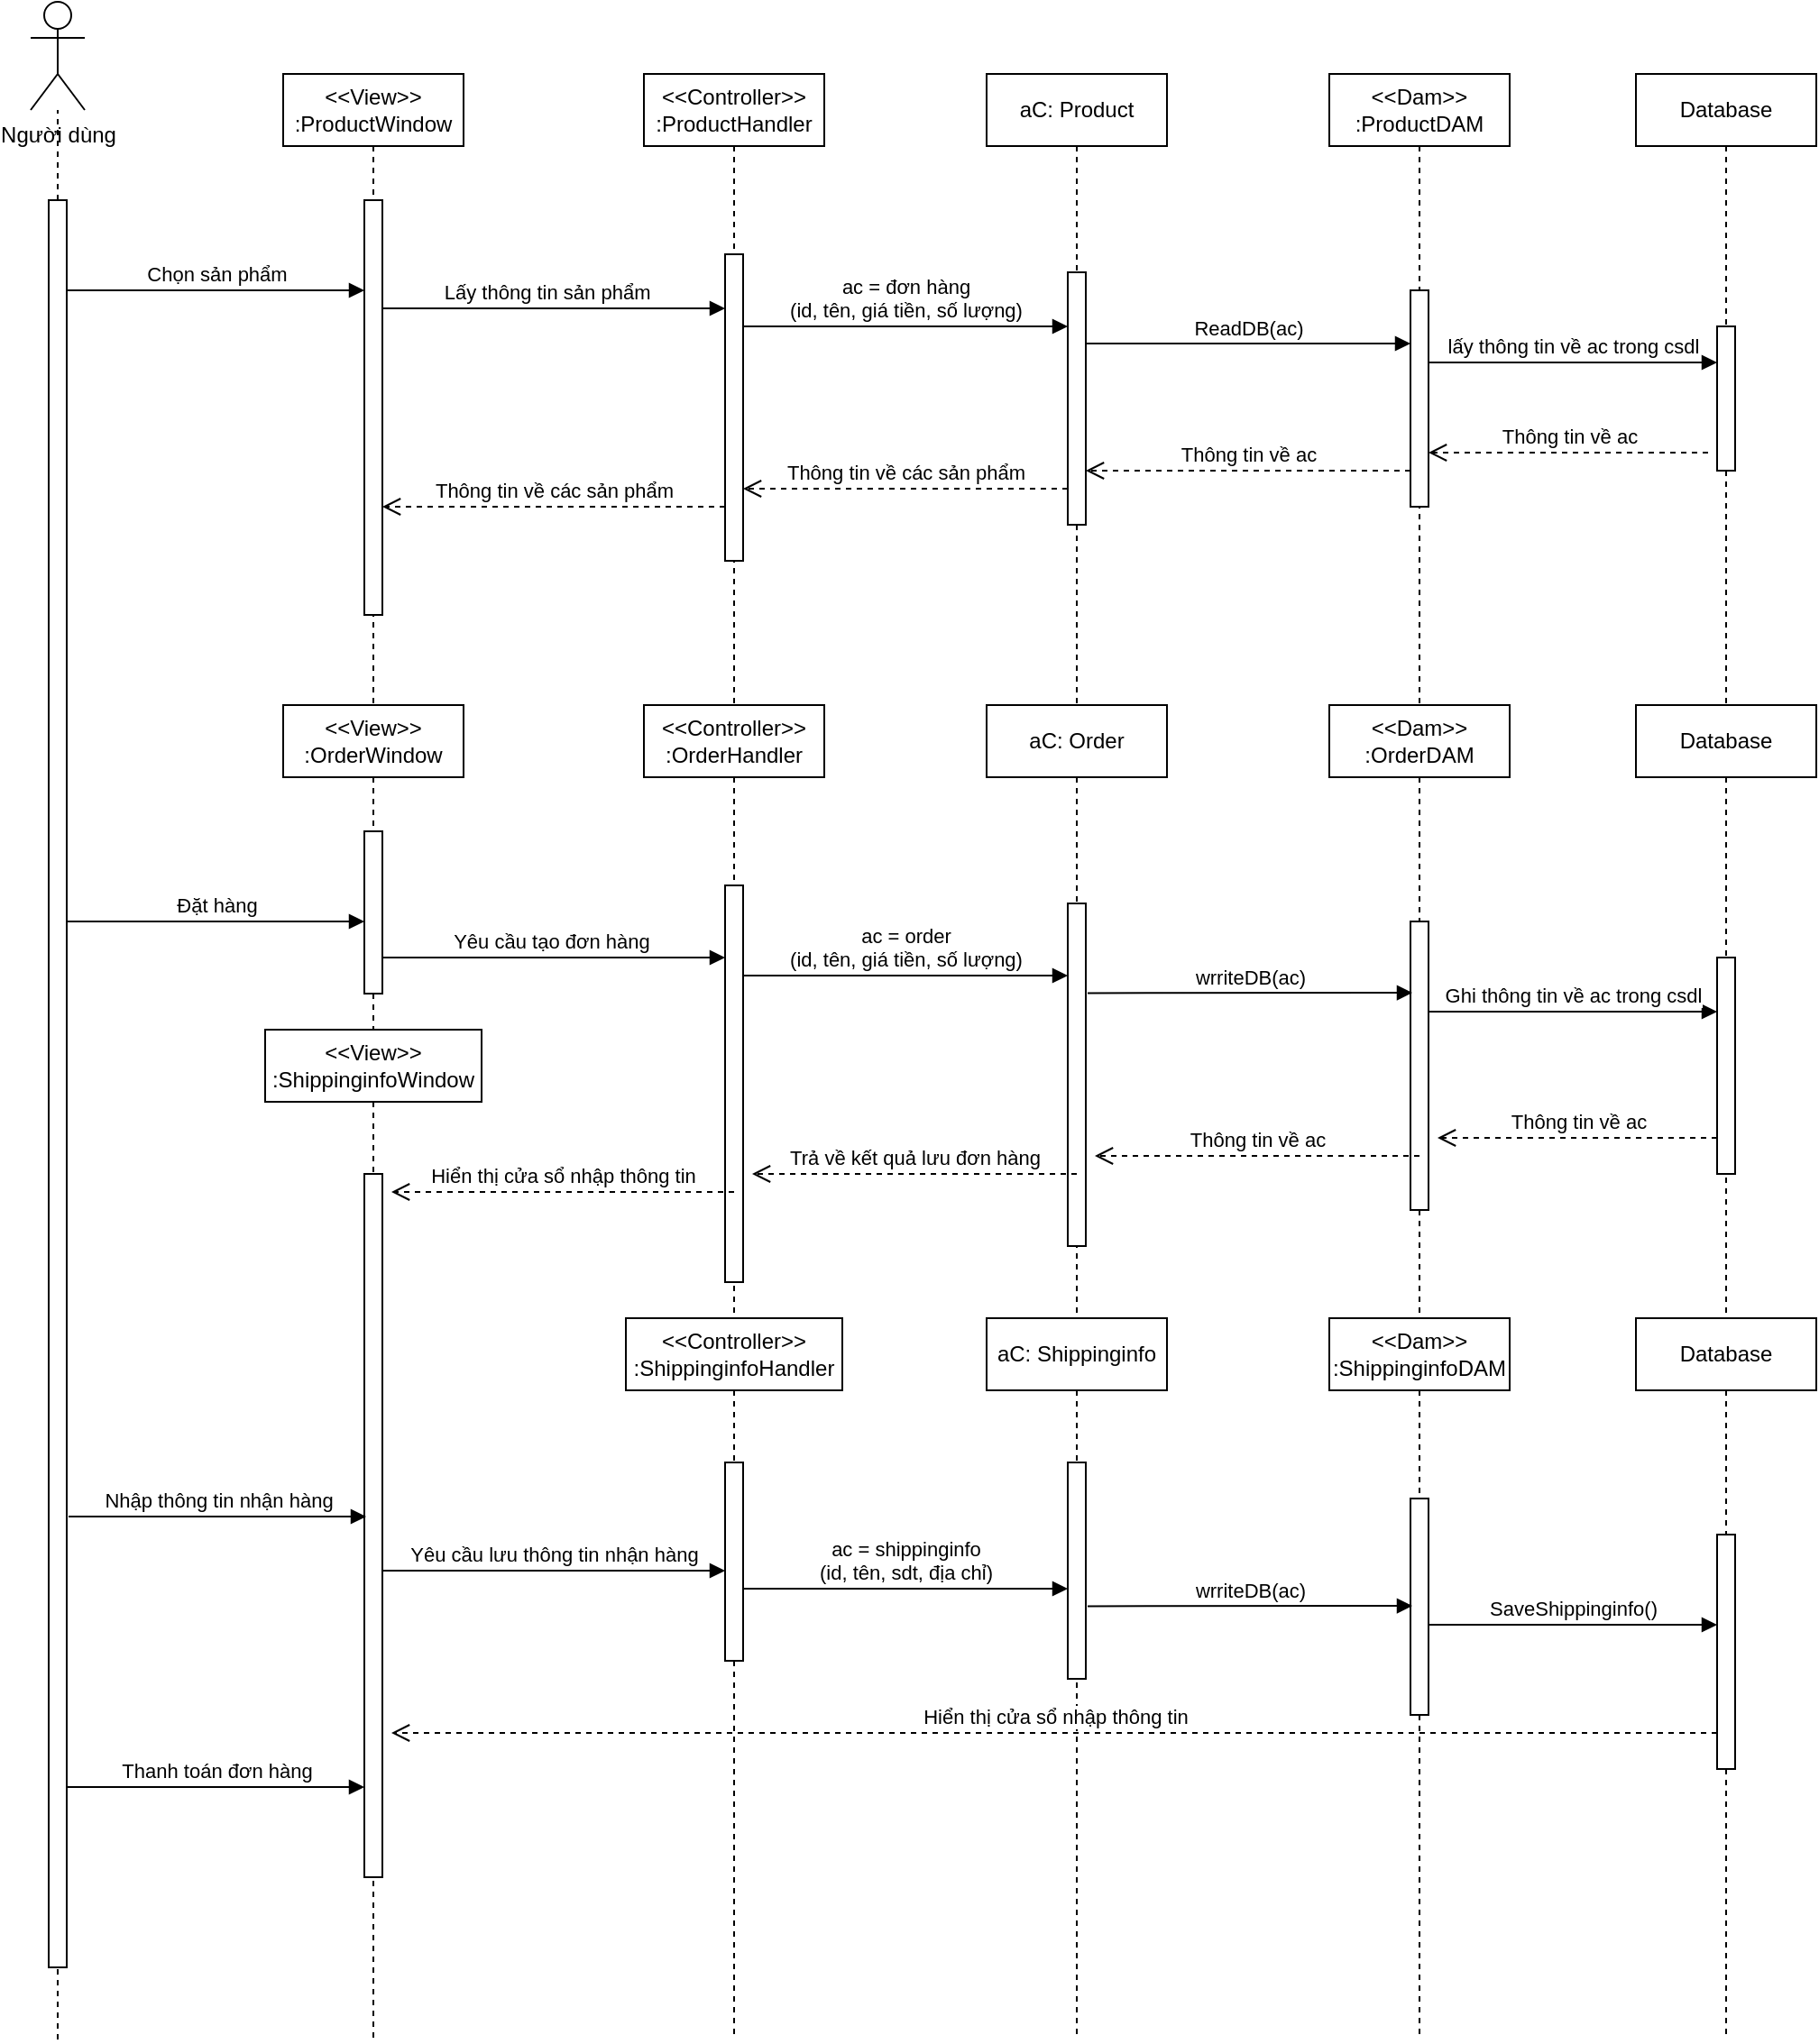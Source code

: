 <mxfile version="27.0.6">
  <diagram name="Page-1" id="2YBvvXClWsGukQMizWep">
    <mxGraphModel dx="1584" dy="870" grid="1" gridSize="10" guides="1" tooltips="1" connect="1" arrows="1" fold="1" page="1" pageScale="1" pageWidth="850" pageHeight="1100" math="0" shadow="0">
      <root>
        <mxCell id="0" />
        <mxCell id="1" parent="0" />
        <mxCell id="aM9ryv3xv72pqoxQDRHE-1" value="&amp;lt;&amp;lt;View&amp;gt;&amp;gt;&lt;div&gt;:ProductWindow&lt;/div&gt;" style="shape=umlLifeline;perimeter=lifelinePerimeter;whiteSpace=wrap;html=1;container=0;dropTarget=0;collapsible=0;recursiveResize=0;outlineConnect=0;portConstraint=eastwest;newEdgeStyle={&quot;edgeStyle&quot;:&quot;elbowEdgeStyle&quot;,&quot;elbow&quot;:&quot;vertical&quot;,&quot;curved&quot;:0,&quot;rounded&quot;:0};" parent="1" vertex="1">
          <mxGeometry x="250" y="190" width="100" height="350" as="geometry" />
        </mxCell>
        <mxCell id="aM9ryv3xv72pqoxQDRHE-2" value="" style="html=1;points=[];perimeter=orthogonalPerimeter;outlineConnect=0;targetShapes=umlLifeline;portConstraint=eastwest;newEdgeStyle={&quot;edgeStyle&quot;:&quot;elbowEdgeStyle&quot;,&quot;elbow&quot;:&quot;vertical&quot;,&quot;curved&quot;:0,&quot;rounded&quot;:0};" parent="aM9ryv3xv72pqoxQDRHE-1" vertex="1">
          <mxGeometry x="45" y="70" width="10" height="230" as="geometry" />
        </mxCell>
        <mxCell id="aM9ryv3xv72pqoxQDRHE-5" value="&amp;lt;&amp;lt;Controller&amp;gt;&amp;gt;&lt;div&gt;:ProductHandler&lt;/div&gt;" style="shape=umlLifeline;perimeter=lifelinePerimeter;whiteSpace=wrap;html=1;container=0;dropTarget=0;collapsible=0;recursiveResize=0;outlineConnect=0;portConstraint=eastwest;newEdgeStyle={&quot;edgeStyle&quot;:&quot;elbowEdgeStyle&quot;,&quot;elbow&quot;:&quot;vertical&quot;,&quot;curved&quot;:0,&quot;rounded&quot;:0};" parent="1" vertex="1">
          <mxGeometry x="450" y="190" width="100" height="350" as="geometry" />
        </mxCell>
        <mxCell id="aM9ryv3xv72pqoxQDRHE-6" value="" style="html=1;points=[];perimeter=orthogonalPerimeter;outlineConnect=0;targetShapes=umlLifeline;portConstraint=eastwest;newEdgeStyle={&quot;edgeStyle&quot;:&quot;elbowEdgeStyle&quot;,&quot;elbow&quot;:&quot;vertical&quot;,&quot;curved&quot;:0,&quot;rounded&quot;:0};" parent="aM9ryv3xv72pqoxQDRHE-5" vertex="1">
          <mxGeometry x="45" y="100" width="10" height="170" as="geometry" />
        </mxCell>
        <mxCell id="aM9ryv3xv72pqoxQDRHE-7" value="Lấy thông tin sản phẩm&lt;span style=&quot;white-space: pre;&quot;&gt;&#x9;&lt;/span&gt;" style="html=1;verticalAlign=bottom;endArrow=block;edgeStyle=elbowEdgeStyle;elbow=vertical;curved=0;rounded=0;" parent="1" source="aM9ryv3xv72pqoxQDRHE-2" target="aM9ryv3xv72pqoxQDRHE-6" edge="1">
          <mxGeometry relative="1" as="geometry">
            <mxPoint x="310" y="320" as="sourcePoint" />
            <Array as="points">
              <mxPoint x="415" y="320" />
            </Array>
            <mxPoint x="490" y="320" as="targetPoint" />
            <mxPoint as="offset" />
          </mxGeometry>
        </mxCell>
        <mxCell id="aM9ryv3xv72pqoxQDRHE-8" value="Thông tin về các sản phẩm" style="html=1;verticalAlign=bottom;endArrow=open;dashed=1;endSize=8;edgeStyle=elbowEdgeStyle;elbow=vertical;curved=0;rounded=0;" parent="1" source="aM9ryv3xv72pqoxQDRHE-6" target="aM9ryv3xv72pqoxQDRHE-2" edge="1">
          <mxGeometry relative="1" as="geometry">
            <mxPoint x="310" y="430" as="targetPoint" />
            <Array as="points">
              <mxPoint x="425" y="430" />
            </Array>
            <mxPoint x="470" y="430" as="sourcePoint" />
          </mxGeometry>
        </mxCell>
        <mxCell id="xA2Wl5JB03KacFfY15XN-1" value="aC: Product" style="shape=umlLifeline;perimeter=lifelinePerimeter;whiteSpace=wrap;html=1;container=0;dropTarget=0;collapsible=0;recursiveResize=0;outlineConnect=0;portConstraint=eastwest;newEdgeStyle={&quot;edgeStyle&quot;:&quot;elbowEdgeStyle&quot;,&quot;elbow&quot;:&quot;vertical&quot;,&quot;curved&quot;:0,&quot;rounded&quot;:0};" vertex="1" parent="1">
          <mxGeometry x="640" y="190" width="100" height="350" as="geometry" />
        </mxCell>
        <mxCell id="xA2Wl5JB03KacFfY15XN-2" value="" style="html=1;points=[];perimeter=orthogonalPerimeter;outlineConnect=0;targetShapes=umlLifeline;portConstraint=eastwest;newEdgeStyle={&quot;edgeStyle&quot;:&quot;elbowEdgeStyle&quot;,&quot;elbow&quot;:&quot;vertical&quot;,&quot;curved&quot;:0,&quot;rounded&quot;:0};" vertex="1" parent="xA2Wl5JB03KacFfY15XN-1">
          <mxGeometry x="45" y="110" width="10" height="140" as="geometry" />
        </mxCell>
        <mxCell id="xA2Wl5JB03KacFfY15XN-3" value="&amp;lt;&amp;lt;Dam&amp;gt;&amp;gt;&lt;div&gt;:ProductDAM&lt;/div&gt;" style="shape=umlLifeline;perimeter=lifelinePerimeter;whiteSpace=wrap;html=1;container=0;dropTarget=0;collapsible=0;recursiveResize=0;outlineConnect=0;portConstraint=eastwest;newEdgeStyle={&quot;edgeStyle&quot;:&quot;elbowEdgeStyle&quot;,&quot;elbow&quot;:&quot;vertical&quot;,&quot;curved&quot;:0,&quot;rounded&quot;:0};" vertex="1" parent="1">
          <mxGeometry x="830" y="190" width="100" height="350" as="geometry" />
        </mxCell>
        <mxCell id="xA2Wl5JB03KacFfY15XN-4" value="" style="html=1;points=[];perimeter=orthogonalPerimeter;outlineConnect=0;targetShapes=umlLifeline;portConstraint=eastwest;newEdgeStyle={&quot;edgeStyle&quot;:&quot;elbowEdgeStyle&quot;,&quot;elbow&quot;:&quot;vertical&quot;,&quot;curved&quot;:0,&quot;rounded&quot;:0};" vertex="1" parent="xA2Wl5JB03KacFfY15XN-3">
          <mxGeometry x="45" y="120" width="10" height="120" as="geometry" />
        </mxCell>
        <mxCell id="xA2Wl5JB03KacFfY15XN-5" value="Database" style="shape=umlLifeline;perimeter=lifelinePerimeter;whiteSpace=wrap;html=1;container=0;dropTarget=0;collapsible=0;recursiveResize=0;outlineConnect=0;portConstraint=eastwest;newEdgeStyle={&quot;edgeStyle&quot;:&quot;elbowEdgeStyle&quot;,&quot;elbow&quot;:&quot;vertical&quot;,&quot;curved&quot;:0,&quot;rounded&quot;:0};" vertex="1" parent="1">
          <mxGeometry x="1000" y="190" width="100" height="350" as="geometry" />
        </mxCell>
        <mxCell id="xA2Wl5JB03KacFfY15XN-6" value="" style="html=1;points=[];perimeter=orthogonalPerimeter;outlineConnect=0;targetShapes=umlLifeline;portConstraint=eastwest;newEdgeStyle={&quot;edgeStyle&quot;:&quot;elbowEdgeStyle&quot;,&quot;elbow&quot;:&quot;vertical&quot;,&quot;curved&quot;:0,&quot;rounded&quot;:0};" vertex="1" parent="xA2Wl5JB03KacFfY15XN-5">
          <mxGeometry x="45" y="140" width="10" height="80" as="geometry" />
        </mxCell>
        <mxCell id="xA2Wl5JB03KacFfY15XN-7" value="ac = đơn hàng&lt;div&gt;(id, tên, giá tiền, số lượng)&lt;/div&gt;" style="html=1;verticalAlign=bottom;endArrow=block;edgeStyle=elbowEdgeStyle;elbow=horizontal;curved=0;rounded=0;" edge="1" parent="1" source="aM9ryv3xv72pqoxQDRHE-6" target="xA2Wl5JB03KacFfY15XN-2">
          <mxGeometry relative="1" as="geometry">
            <mxPoint x="510" y="330" as="sourcePoint" />
            <Array as="points">
              <mxPoint x="600" y="330" />
            </Array>
            <mxPoint x="650" y="330" as="targetPoint" />
            <mxPoint as="offset" />
          </mxGeometry>
        </mxCell>
        <mxCell id="xA2Wl5JB03KacFfY15XN-8" value="ReadDB(ac)" style="html=1;verticalAlign=bottom;endArrow=block;edgeStyle=elbowEdgeStyle;elbow=vertical;curved=0;rounded=0;" edge="1" parent="1" source="xA2Wl5JB03KacFfY15XN-2" target="xA2Wl5JB03KacFfY15XN-4">
          <mxGeometry relative="1" as="geometry">
            <mxPoint x="700" y="339.5" as="sourcePoint" />
            <Array as="points">
              <mxPoint x="790" y="339.5" />
            </Array>
            <mxPoint x="890" y="340" as="targetPoint" />
            <mxPoint as="offset" />
          </mxGeometry>
        </mxCell>
        <mxCell id="xA2Wl5JB03KacFfY15XN-9" value="lấy thông tin về ac trong csdl" style="html=1;verticalAlign=bottom;endArrow=block;edgeStyle=elbowEdgeStyle;elbow=vertical;curved=0;rounded=0;" edge="1" parent="1" source="xA2Wl5JB03KacFfY15XN-4" target="xA2Wl5JB03KacFfY15XN-6">
          <mxGeometry relative="1" as="geometry">
            <mxPoint x="890" y="350" as="sourcePoint" />
            <Array as="points">
              <mxPoint x="980" y="350" />
            </Array>
            <mxPoint x="1020" y="350" as="targetPoint" />
            <mxPoint as="offset" />
          </mxGeometry>
        </mxCell>
        <mxCell id="xA2Wl5JB03KacFfY15XN-14" value="Người dùng" style="shape=umlActor;verticalLabelPosition=bottom;verticalAlign=top;html=1;outlineConnect=0;" vertex="1" parent="1">
          <mxGeometry x="110" y="150" width="30" height="60" as="geometry" />
        </mxCell>
        <mxCell id="xA2Wl5JB03KacFfY15XN-16" value="" style="endArrow=none;dashed=1;html=1;rounded=0;" edge="1" parent="1" target="xA2Wl5JB03KacFfY15XN-14">
          <mxGeometry width="50" height="50" relative="1" as="geometry">
            <mxPoint x="125" y="1280" as="sourcePoint" />
            <mxPoint x="470" y="470" as="targetPoint" />
          </mxGeometry>
        </mxCell>
        <mxCell id="xA2Wl5JB03KacFfY15XN-11" value="" style="html=1;points=[];perimeter=orthogonalPerimeter;outlineConnect=0;targetShapes=umlLifeline;portConstraint=eastwest;newEdgeStyle={&quot;edgeStyle&quot;:&quot;elbowEdgeStyle&quot;,&quot;elbow&quot;:&quot;vertical&quot;,&quot;curved&quot;:0,&quot;rounded&quot;:0};" vertex="1" parent="1">
          <mxGeometry x="120" y="260" width="10" height="980" as="geometry" />
        </mxCell>
        <mxCell id="xA2Wl5JB03KacFfY15XN-63" value="Chọn sản phẩm" style="html=1;verticalAlign=bottom;endArrow=block;edgeStyle=elbowEdgeStyle;elbow=vertical;curved=0;rounded=0;" edge="1" parent="1" target="aM9ryv3xv72pqoxQDRHE-2">
          <mxGeometry relative="1" as="geometry">
            <mxPoint x="130" y="310" as="sourcePoint" />
            <Array as="points">
              <mxPoint x="225" y="310" />
            </Array>
            <mxPoint x="270" y="310" as="targetPoint" />
            <mxPoint as="offset" />
          </mxGeometry>
        </mxCell>
        <mxCell id="xA2Wl5JB03KacFfY15XN-64" value="Thông tin về ac" style="html=1;verticalAlign=bottom;endArrow=open;dashed=1;endSize=8;edgeStyle=elbowEdgeStyle;elbow=vertical;curved=0;rounded=0;" edge="1" parent="1" target="xA2Wl5JB03KacFfY15XN-4">
          <mxGeometry relative="1" as="geometry">
            <mxPoint x="900" y="400" as="targetPoint" />
            <Array as="points">
              <mxPoint x="965" y="400" />
            </Array>
            <mxPoint x="1040" y="400" as="sourcePoint" />
          </mxGeometry>
        </mxCell>
        <mxCell id="xA2Wl5JB03KacFfY15XN-65" value="Thông tin về ac" style="html=1;verticalAlign=bottom;endArrow=open;dashed=1;endSize=8;edgeStyle=elbowEdgeStyle;elbow=vertical;curved=0;rounded=0;" edge="1" parent="1" source="xA2Wl5JB03KacFfY15XN-4" target="xA2Wl5JB03KacFfY15XN-2">
          <mxGeometry relative="1" as="geometry">
            <mxPoint x="710" y="410" as="targetPoint" />
            <Array as="points">
              <mxPoint x="805" y="410" />
            </Array>
            <mxPoint x="870" y="410" as="sourcePoint" />
          </mxGeometry>
        </mxCell>
        <mxCell id="xA2Wl5JB03KacFfY15XN-66" value="Thông tin về các sản phẩm" style="html=1;verticalAlign=bottom;endArrow=open;dashed=1;endSize=8;edgeStyle=elbowEdgeStyle;elbow=vertical;curved=0;rounded=0;" edge="1" parent="1" source="xA2Wl5JB03KacFfY15XN-2" target="aM9ryv3xv72pqoxQDRHE-6">
          <mxGeometry relative="1" as="geometry">
            <mxPoint x="540" y="420" as="targetPoint" />
            <Array as="points">
              <mxPoint x="610" y="420" />
            </Array>
            <mxPoint x="680" y="420" as="sourcePoint" />
          </mxGeometry>
        </mxCell>
        <mxCell id="xA2Wl5JB03KacFfY15XN-126" value="Đặt hàng" style="html=1;verticalAlign=bottom;endArrow=block;edgeStyle=elbowEdgeStyle;elbow=vertical;curved=0;rounded=0;" edge="1" parent="1">
          <mxGeometry relative="1" as="geometry">
            <mxPoint x="130" y="660" as="sourcePoint" />
            <Array as="points">
              <mxPoint x="225" y="660" />
            </Array>
            <mxPoint x="295" y="660" as="targetPoint" />
            <mxPoint as="offset" />
          </mxGeometry>
        </mxCell>
        <mxCell id="xA2Wl5JB03KacFfY15XN-129" value="&amp;lt;&amp;lt;View&amp;gt;&amp;gt;&lt;div&gt;:OrderWindow&lt;/div&gt;" style="shape=umlLifeline;perimeter=lifelinePerimeter;whiteSpace=wrap;html=1;container=0;dropTarget=0;collapsible=0;recursiveResize=0;outlineConnect=0;portConstraint=eastwest;newEdgeStyle={&quot;edgeStyle&quot;:&quot;elbowEdgeStyle&quot;,&quot;elbow&quot;:&quot;vertical&quot;,&quot;curved&quot;:0,&quot;rounded&quot;:0};" vertex="1" parent="1">
          <mxGeometry x="250" y="540" width="100" height="200" as="geometry" />
        </mxCell>
        <mxCell id="xA2Wl5JB03KacFfY15XN-130" value="" style="html=1;points=[];perimeter=orthogonalPerimeter;outlineConnect=0;targetShapes=umlLifeline;portConstraint=eastwest;newEdgeStyle={&quot;edgeStyle&quot;:&quot;elbowEdgeStyle&quot;,&quot;elbow&quot;:&quot;vertical&quot;,&quot;curved&quot;:0,&quot;rounded&quot;:0};" vertex="1" parent="xA2Wl5JB03KacFfY15XN-129">
          <mxGeometry x="45" y="70" width="10" height="90" as="geometry" />
        </mxCell>
        <mxCell id="xA2Wl5JB03KacFfY15XN-131" value="&amp;lt;&amp;lt;Controller&amp;gt;&amp;gt;&lt;div&gt;:OrderHandler&lt;/div&gt;" style="shape=umlLifeline;perimeter=lifelinePerimeter;whiteSpace=wrap;html=1;container=0;dropTarget=0;collapsible=0;recursiveResize=0;outlineConnect=0;portConstraint=eastwest;newEdgeStyle={&quot;edgeStyle&quot;:&quot;elbowEdgeStyle&quot;,&quot;elbow&quot;:&quot;vertical&quot;,&quot;curved&quot;:0,&quot;rounded&quot;:0};" vertex="1" parent="1">
          <mxGeometry x="450" y="540" width="100" height="380" as="geometry" />
        </mxCell>
        <mxCell id="xA2Wl5JB03KacFfY15XN-132" value="" style="html=1;points=[];perimeter=orthogonalPerimeter;outlineConnect=0;targetShapes=umlLifeline;portConstraint=eastwest;newEdgeStyle={&quot;edgeStyle&quot;:&quot;elbowEdgeStyle&quot;,&quot;elbow&quot;:&quot;vertical&quot;,&quot;curved&quot;:0,&quot;rounded&quot;:0};" vertex="1" parent="xA2Wl5JB03KacFfY15XN-131">
          <mxGeometry x="45" y="100" width="10" height="220" as="geometry" />
        </mxCell>
        <mxCell id="xA2Wl5JB03KacFfY15XN-133" value="aC: Order" style="shape=umlLifeline;perimeter=lifelinePerimeter;whiteSpace=wrap;html=1;container=0;dropTarget=0;collapsible=0;recursiveResize=0;outlineConnect=0;portConstraint=eastwest;newEdgeStyle={&quot;edgeStyle&quot;:&quot;elbowEdgeStyle&quot;,&quot;elbow&quot;:&quot;vertical&quot;,&quot;curved&quot;:0,&quot;rounded&quot;:0};" vertex="1" parent="1">
          <mxGeometry x="640" y="540" width="100" height="380" as="geometry" />
        </mxCell>
        <mxCell id="xA2Wl5JB03KacFfY15XN-134" value="" style="html=1;points=[];perimeter=orthogonalPerimeter;outlineConnect=0;targetShapes=umlLifeline;portConstraint=eastwest;newEdgeStyle={&quot;edgeStyle&quot;:&quot;elbowEdgeStyle&quot;,&quot;elbow&quot;:&quot;vertical&quot;,&quot;curved&quot;:0,&quot;rounded&quot;:0};" vertex="1" parent="xA2Wl5JB03KacFfY15XN-133">
          <mxGeometry x="45" y="110" width="10" height="190" as="geometry" />
        </mxCell>
        <mxCell id="xA2Wl5JB03KacFfY15XN-135" value="&amp;lt;&amp;lt;Dam&amp;gt;&amp;gt;&lt;div&gt;:OrderDAM&lt;/div&gt;" style="shape=umlLifeline;perimeter=lifelinePerimeter;whiteSpace=wrap;html=1;container=0;dropTarget=0;collapsible=0;recursiveResize=0;outlineConnect=0;portConstraint=eastwest;newEdgeStyle={&quot;edgeStyle&quot;:&quot;elbowEdgeStyle&quot;,&quot;elbow&quot;:&quot;vertical&quot;,&quot;curved&quot;:0,&quot;rounded&quot;:0};" vertex="1" parent="1">
          <mxGeometry x="830" y="540" width="100" height="340" as="geometry" />
        </mxCell>
        <mxCell id="xA2Wl5JB03KacFfY15XN-136" value="" style="html=1;points=[];perimeter=orthogonalPerimeter;outlineConnect=0;targetShapes=umlLifeline;portConstraint=eastwest;newEdgeStyle={&quot;edgeStyle&quot;:&quot;elbowEdgeStyle&quot;,&quot;elbow&quot;:&quot;vertical&quot;,&quot;curved&quot;:0,&quot;rounded&quot;:0};" vertex="1" parent="xA2Wl5JB03KacFfY15XN-135">
          <mxGeometry x="45" y="120" width="10" height="160" as="geometry" />
        </mxCell>
        <mxCell id="xA2Wl5JB03KacFfY15XN-137" value="Database" style="shape=umlLifeline;perimeter=lifelinePerimeter;whiteSpace=wrap;html=1;container=0;dropTarget=0;collapsible=0;recursiveResize=0;outlineConnect=0;portConstraint=eastwest;newEdgeStyle={&quot;edgeStyle&quot;:&quot;elbowEdgeStyle&quot;,&quot;elbow&quot;:&quot;vertical&quot;,&quot;curved&quot;:0,&quot;rounded&quot;:0};" vertex="1" parent="1">
          <mxGeometry x="1000" y="540" width="100" height="340" as="geometry" />
        </mxCell>
        <mxCell id="xA2Wl5JB03KacFfY15XN-138" value="" style="html=1;points=[];perimeter=orthogonalPerimeter;outlineConnect=0;targetShapes=umlLifeline;portConstraint=eastwest;newEdgeStyle={&quot;edgeStyle&quot;:&quot;elbowEdgeStyle&quot;,&quot;elbow&quot;:&quot;vertical&quot;,&quot;curved&quot;:0,&quot;rounded&quot;:0};" vertex="1" parent="xA2Wl5JB03KacFfY15XN-137">
          <mxGeometry x="45" y="140" width="10" height="120" as="geometry" />
        </mxCell>
        <mxCell id="xA2Wl5JB03KacFfY15XN-153" value="Yêu cầu tạo đơn hàng&amp;nbsp;" style="html=1;verticalAlign=bottom;endArrow=block;edgeStyle=elbowEdgeStyle;elbow=vertical;curved=0;rounded=0;" edge="1" parent="1">
          <mxGeometry relative="1" as="geometry">
            <mxPoint x="305" y="680" as="sourcePoint" />
            <Array as="points">
              <mxPoint x="420" y="680" />
            </Array>
            <mxPoint x="495" y="680" as="targetPoint" />
            <mxPoint as="offset" />
          </mxGeometry>
        </mxCell>
        <mxCell id="xA2Wl5JB03KacFfY15XN-154" value="ac = order&lt;div&gt;(id, tên, giá tiền, số lượng)&lt;/div&gt;" style="html=1;verticalAlign=bottom;endArrow=block;edgeStyle=elbowEdgeStyle;elbow=horizontal;curved=0;rounded=0;" edge="1" parent="1">
          <mxGeometry relative="1" as="geometry">
            <mxPoint x="505" y="690" as="sourcePoint" />
            <Array as="points">
              <mxPoint x="605" y="690" />
            </Array>
            <mxPoint x="685" y="690" as="targetPoint" />
            <mxPoint as="offset" />
          </mxGeometry>
        </mxCell>
        <mxCell id="xA2Wl5JB03KacFfY15XN-155" value="wrriteDB(ac)" style="html=1;verticalAlign=bottom;endArrow=block;edgeStyle=elbowEdgeStyle;elbow=vertical;curved=0;rounded=0;" edge="1" parent="1">
          <mxGeometry relative="1" as="geometry">
            <mxPoint x="696" y="699.714" as="sourcePoint" />
            <Array as="points" />
            <mxPoint x="876" y="699.714" as="targetPoint" />
            <mxPoint as="offset" />
          </mxGeometry>
        </mxCell>
        <mxCell id="xA2Wl5JB03KacFfY15XN-156" value="Ghi thông tin về ac trong csdl" style="html=1;verticalAlign=bottom;endArrow=block;edgeStyle=elbowEdgeStyle;elbow=vertical;curved=0;rounded=0;" edge="1" parent="1">
          <mxGeometry relative="1" as="geometry">
            <mxPoint x="885" y="710" as="sourcePoint" />
            <Array as="points">
              <mxPoint x="985" y="710" />
            </Array>
            <mxPoint x="1045" y="710" as="targetPoint" />
            <mxPoint as="offset" />
          </mxGeometry>
        </mxCell>
        <mxCell id="xA2Wl5JB03KacFfY15XN-157" value="Hiển thị cửa sổ nhập thông tin" style="html=1;verticalAlign=bottom;endArrow=open;dashed=1;endSize=8;edgeStyle=elbowEdgeStyle;elbow=horizontal;curved=0;rounded=0;" edge="1" parent="1">
          <mxGeometry relative="1" as="geometry">
            <mxPoint x="310" y="810" as="targetPoint" />
            <Array as="points">
              <mxPoint x="430" y="810" />
            </Array>
            <mxPoint x="500" y="810" as="sourcePoint" />
          </mxGeometry>
        </mxCell>
        <mxCell id="xA2Wl5JB03KacFfY15XN-158" value="Thông tin về ac" style="html=1;verticalAlign=bottom;endArrow=open;dashed=1;endSize=8;edgeStyle=elbowEdgeStyle;elbow=vertical;curved=0;rounded=0;" edge="1" parent="1">
          <mxGeometry relative="1" as="geometry">
            <mxPoint x="890" y="780" as="targetPoint" />
            <Array as="points">
              <mxPoint x="970" y="780" />
            </Array>
            <mxPoint x="1045" y="780" as="sourcePoint" />
          </mxGeometry>
        </mxCell>
        <mxCell id="xA2Wl5JB03KacFfY15XN-159" value="Thông tin về ac" style="html=1;verticalAlign=bottom;endArrow=open;dashed=1;endSize=8;edgeStyle=elbowEdgeStyle;elbow=vertical;curved=0;rounded=0;" edge="1" parent="1">
          <mxGeometry relative="1" as="geometry">
            <mxPoint x="700" y="790" as="targetPoint" />
            <Array as="points">
              <mxPoint x="810" y="790" />
            </Array>
            <mxPoint x="880" y="790" as="sourcePoint" />
          </mxGeometry>
        </mxCell>
        <mxCell id="xA2Wl5JB03KacFfY15XN-160" value="Trả về kết quả lưu đơn hàng" style="html=1;verticalAlign=bottom;endArrow=open;dashed=1;endSize=8;edgeStyle=elbowEdgeStyle;elbow=vertical;curved=0;rounded=0;" edge="1" parent="1">
          <mxGeometry relative="1" as="geometry">
            <mxPoint x="510" y="800" as="targetPoint" />
            <Array as="points">
              <mxPoint x="615" y="800" />
            </Array>
            <mxPoint x="690" y="800" as="sourcePoint" />
          </mxGeometry>
        </mxCell>
        <mxCell id="xA2Wl5JB03KacFfY15XN-161" value="&amp;lt;&amp;lt;View&amp;gt;&amp;gt;&lt;div&gt;:ShippinginfoWindow&lt;/div&gt;" style="shape=umlLifeline;perimeter=lifelinePerimeter;whiteSpace=wrap;html=1;container=0;dropTarget=0;collapsible=0;recursiveResize=0;outlineConnect=0;portConstraint=eastwest;newEdgeStyle={&quot;edgeStyle&quot;:&quot;elbowEdgeStyle&quot;,&quot;elbow&quot;:&quot;vertical&quot;,&quot;curved&quot;:0,&quot;rounded&quot;:0};" vertex="1" parent="1">
          <mxGeometry x="240" y="720" width="120" height="560" as="geometry" />
        </mxCell>
        <mxCell id="xA2Wl5JB03KacFfY15XN-162" value="" style="html=1;points=[];perimeter=orthogonalPerimeter;outlineConnect=0;targetShapes=umlLifeline;portConstraint=eastwest;newEdgeStyle={&quot;edgeStyle&quot;:&quot;elbowEdgeStyle&quot;,&quot;elbow&quot;:&quot;vertical&quot;,&quot;curved&quot;:0,&quot;rounded&quot;:0};" vertex="1" parent="xA2Wl5JB03KacFfY15XN-161">
          <mxGeometry x="55" y="80" width="10" height="390" as="geometry" />
        </mxCell>
        <mxCell id="xA2Wl5JB03KacFfY15XN-163" value="&amp;lt;&amp;lt;Controller&amp;gt;&amp;gt;&lt;div&gt;:ShippinginfoHandler&lt;/div&gt;" style="shape=umlLifeline;perimeter=lifelinePerimeter;whiteSpace=wrap;html=1;container=0;dropTarget=0;collapsible=0;recursiveResize=0;outlineConnect=0;portConstraint=eastwest;newEdgeStyle={&quot;edgeStyle&quot;:&quot;elbowEdgeStyle&quot;,&quot;elbow&quot;:&quot;vertical&quot;,&quot;curved&quot;:0,&quot;rounded&quot;:0};" vertex="1" parent="1">
          <mxGeometry x="440" y="880" width="120" height="400" as="geometry" />
        </mxCell>
        <mxCell id="xA2Wl5JB03KacFfY15XN-164" value="" style="html=1;points=[];perimeter=orthogonalPerimeter;outlineConnect=0;targetShapes=umlLifeline;portConstraint=eastwest;newEdgeStyle={&quot;edgeStyle&quot;:&quot;elbowEdgeStyle&quot;,&quot;elbow&quot;:&quot;vertical&quot;,&quot;curved&quot;:0,&quot;rounded&quot;:0};" vertex="1" parent="xA2Wl5JB03KacFfY15XN-163">
          <mxGeometry x="55" y="80" width="10" height="110" as="geometry" />
        </mxCell>
        <mxCell id="xA2Wl5JB03KacFfY15XN-165" value="aC: Shippinginfo" style="shape=umlLifeline;perimeter=lifelinePerimeter;whiteSpace=wrap;html=1;container=0;dropTarget=0;collapsible=0;recursiveResize=0;outlineConnect=0;portConstraint=eastwest;newEdgeStyle={&quot;edgeStyle&quot;:&quot;elbowEdgeStyle&quot;,&quot;elbow&quot;:&quot;vertical&quot;,&quot;curved&quot;:0,&quot;rounded&quot;:0};" vertex="1" parent="1">
          <mxGeometry x="640" y="880" width="100" height="400" as="geometry" />
        </mxCell>
        <mxCell id="xA2Wl5JB03KacFfY15XN-166" value="" style="html=1;points=[];perimeter=orthogonalPerimeter;outlineConnect=0;targetShapes=umlLifeline;portConstraint=eastwest;newEdgeStyle={&quot;edgeStyle&quot;:&quot;elbowEdgeStyle&quot;,&quot;elbow&quot;:&quot;vertical&quot;,&quot;curved&quot;:0,&quot;rounded&quot;:0};" vertex="1" parent="xA2Wl5JB03KacFfY15XN-165">
          <mxGeometry x="45" y="80" width="10" height="120" as="geometry" />
        </mxCell>
        <mxCell id="xA2Wl5JB03KacFfY15XN-167" value="&amp;lt;&amp;lt;Dam&amp;gt;&amp;gt;&lt;div&gt;:ShippinginfoDAM&lt;/div&gt;" style="shape=umlLifeline;perimeter=lifelinePerimeter;whiteSpace=wrap;html=1;container=0;dropTarget=0;collapsible=0;recursiveResize=0;outlineConnect=0;portConstraint=eastwest;newEdgeStyle={&quot;edgeStyle&quot;:&quot;elbowEdgeStyle&quot;,&quot;elbow&quot;:&quot;vertical&quot;,&quot;curved&quot;:0,&quot;rounded&quot;:0};" vertex="1" parent="1">
          <mxGeometry x="830" y="880" width="100" height="400" as="geometry" />
        </mxCell>
        <mxCell id="xA2Wl5JB03KacFfY15XN-168" value="" style="html=1;points=[];perimeter=orthogonalPerimeter;outlineConnect=0;targetShapes=umlLifeline;portConstraint=eastwest;newEdgeStyle={&quot;edgeStyle&quot;:&quot;elbowEdgeStyle&quot;,&quot;elbow&quot;:&quot;vertical&quot;,&quot;curved&quot;:0,&quot;rounded&quot;:0};" vertex="1" parent="xA2Wl5JB03KacFfY15XN-167">
          <mxGeometry x="45" y="100" width="10" height="120" as="geometry" />
        </mxCell>
        <mxCell id="xA2Wl5JB03KacFfY15XN-169" value="Database" style="shape=umlLifeline;perimeter=lifelinePerimeter;whiteSpace=wrap;html=1;container=0;dropTarget=0;collapsible=0;recursiveResize=0;outlineConnect=0;portConstraint=eastwest;newEdgeStyle={&quot;edgeStyle&quot;:&quot;elbowEdgeStyle&quot;,&quot;elbow&quot;:&quot;vertical&quot;,&quot;curved&quot;:0,&quot;rounded&quot;:0};" vertex="1" parent="1">
          <mxGeometry x="1000" y="880" width="100" height="400" as="geometry" />
        </mxCell>
        <mxCell id="xA2Wl5JB03KacFfY15XN-170" value="" style="html=1;points=[];perimeter=orthogonalPerimeter;outlineConnect=0;targetShapes=umlLifeline;portConstraint=eastwest;newEdgeStyle={&quot;edgeStyle&quot;:&quot;elbowEdgeStyle&quot;,&quot;elbow&quot;:&quot;vertical&quot;,&quot;curved&quot;:0,&quot;rounded&quot;:0};" vertex="1" parent="xA2Wl5JB03KacFfY15XN-169">
          <mxGeometry x="45" y="120" width="10" height="130" as="geometry" />
        </mxCell>
        <mxCell id="xA2Wl5JB03KacFfY15XN-171" value="Yêu cầu lưu thông tin nhận hàng" style="html=1;verticalAlign=bottom;endArrow=block;edgeStyle=elbowEdgeStyle;elbow=vertical;curved=0;rounded=0;" edge="1" parent="1">
          <mxGeometry relative="1" as="geometry">
            <mxPoint x="305" y="1020" as="sourcePoint" />
            <Array as="points">
              <mxPoint x="420" y="1020" />
            </Array>
            <mxPoint x="495" y="1020" as="targetPoint" />
            <mxPoint as="offset" />
          </mxGeometry>
        </mxCell>
        <mxCell id="xA2Wl5JB03KacFfY15XN-172" value="ac = shippinginfo&lt;div&gt;(id, tên, sdt, địa chỉ)&lt;/div&gt;" style="html=1;verticalAlign=bottom;endArrow=block;edgeStyle=elbowEdgeStyle;elbow=horizontal;curved=0;rounded=0;" edge="1" parent="1">
          <mxGeometry relative="1" as="geometry">
            <mxPoint x="505" y="1030" as="sourcePoint" />
            <Array as="points">
              <mxPoint x="605" y="1030" />
            </Array>
            <mxPoint x="685" y="1030" as="targetPoint" />
            <mxPoint as="offset" />
          </mxGeometry>
        </mxCell>
        <mxCell id="xA2Wl5JB03KacFfY15XN-173" value="wrriteDB(ac)" style="html=1;verticalAlign=bottom;endArrow=block;edgeStyle=elbowEdgeStyle;elbow=vertical;curved=0;rounded=0;" edge="1" parent="1">
          <mxGeometry relative="1" as="geometry">
            <mxPoint x="696" y="1039.714" as="sourcePoint" />
            <Array as="points" />
            <mxPoint x="876" y="1039.714" as="targetPoint" />
            <mxPoint as="offset" />
          </mxGeometry>
        </mxCell>
        <mxCell id="xA2Wl5JB03KacFfY15XN-174" value="SaveShippinginfo()" style="html=1;verticalAlign=bottom;endArrow=block;edgeStyle=elbowEdgeStyle;elbow=vertical;curved=0;rounded=0;" edge="1" parent="1">
          <mxGeometry relative="1" as="geometry">
            <mxPoint x="885" y="1050" as="sourcePoint" />
            <Array as="points">
              <mxPoint x="985" y="1050" />
            </Array>
            <mxPoint x="1045" y="1050" as="targetPoint" />
            <mxPoint as="offset" />
          </mxGeometry>
        </mxCell>
        <mxCell id="xA2Wl5JB03KacFfY15XN-180" value="Nhập thông tin nhận hàng" style="html=1;verticalAlign=bottom;endArrow=block;edgeStyle=elbowEdgeStyle;elbow=vertical;curved=0;rounded=0;" edge="1" parent="1">
          <mxGeometry relative="1" as="geometry">
            <mxPoint x="131" y="990" as="sourcePoint" />
            <Array as="points">
              <mxPoint x="226" y="990" />
            </Array>
            <mxPoint x="296" y="990" as="targetPoint" />
            <mxPoint as="offset" />
          </mxGeometry>
        </mxCell>
        <mxCell id="xA2Wl5JB03KacFfY15XN-181" value="Hiển thị cửa sổ nhập thông tin" style="html=1;verticalAlign=bottom;endArrow=open;dashed=1;endSize=8;edgeStyle=elbowEdgeStyle;elbow=horizontal;curved=0;rounded=0;" edge="1" parent="1" source="xA2Wl5JB03KacFfY15XN-170">
          <mxGeometry relative="1" as="geometry">
            <mxPoint x="310" y="1110" as="targetPoint" />
            <Array as="points">
              <mxPoint x="745" y="1110" />
            </Array>
            <mxPoint x="1030" y="1110" as="sourcePoint" />
          </mxGeometry>
        </mxCell>
        <mxCell id="xA2Wl5JB03KacFfY15XN-182" value="Thanh toán đơn hàng" style="html=1;verticalAlign=bottom;endArrow=block;edgeStyle=elbowEdgeStyle;elbow=vertical;curved=0;rounded=0;" edge="1" parent="1">
          <mxGeometry relative="1" as="geometry">
            <mxPoint x="130" y="1140" as="sourcePoint" />
            <Array as="points">
              <mxPoint x="225" y="1140" />
            </Array>
            <mxPoint x="295" y="1140" as="targetPoint" />
            <mxPoint as="offset" />
          </mxGeometry>
        </mxCell>
      </root>
    </mxGraphModel>
  </diagram>
</mxfile>
